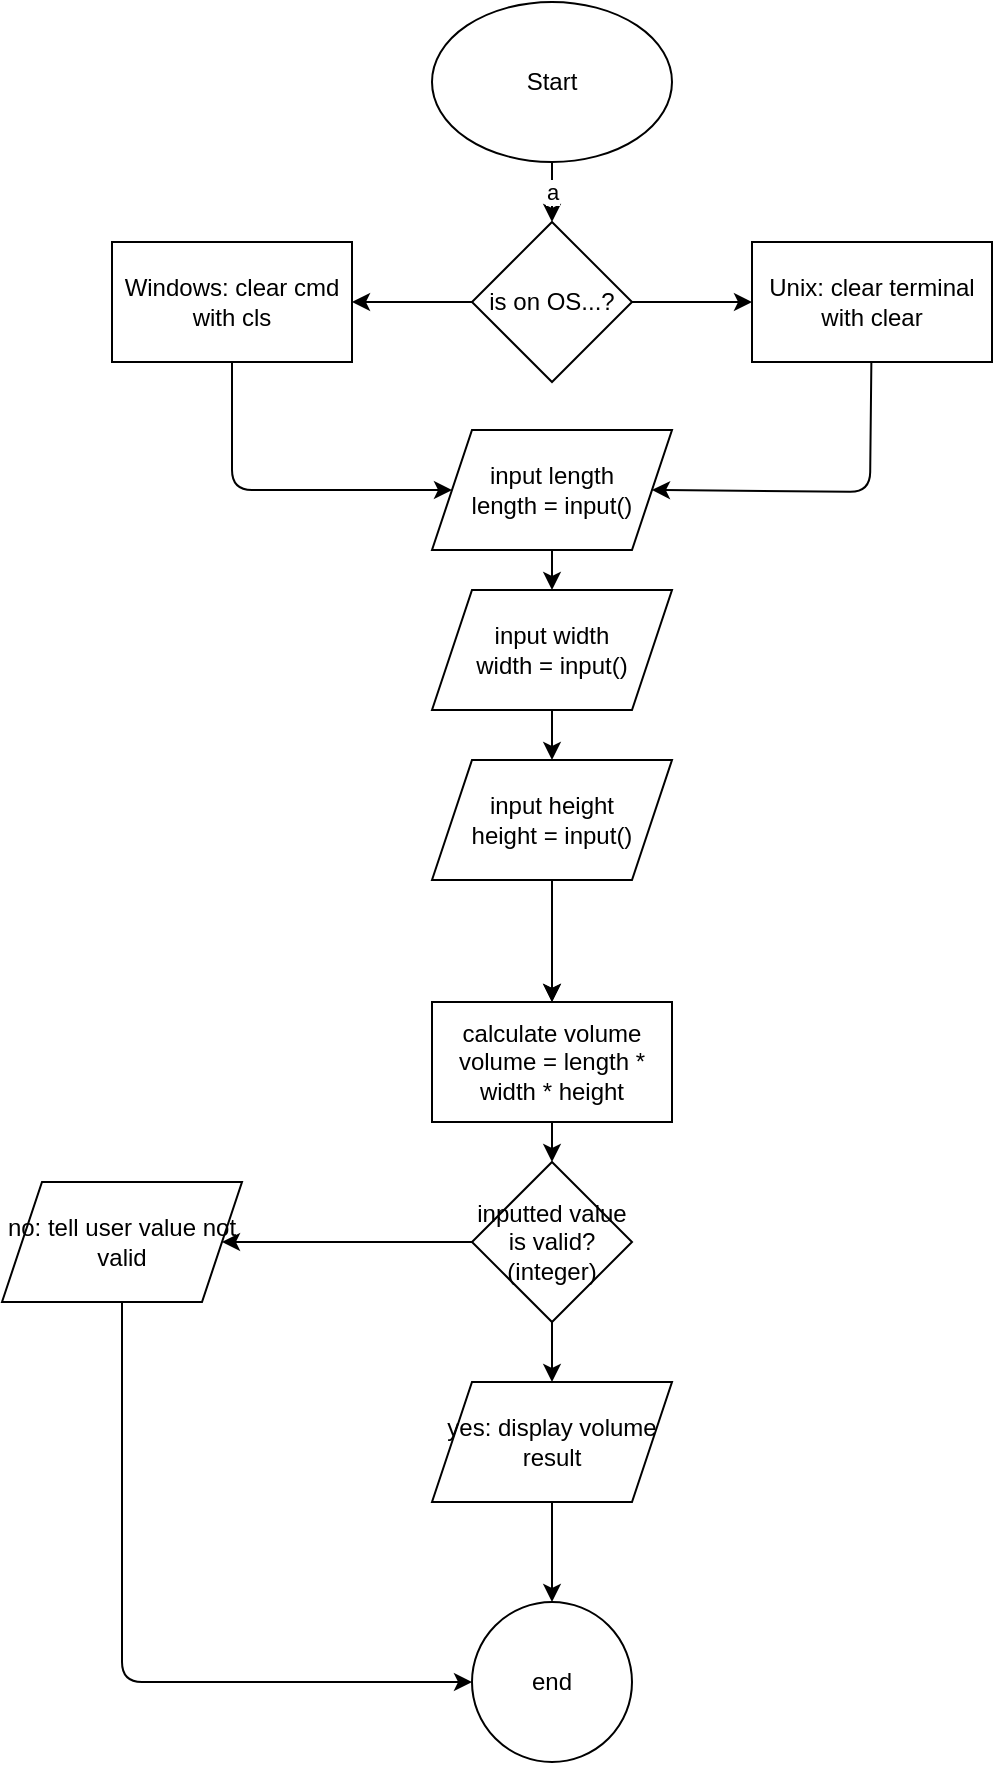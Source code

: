 <mxfile>
    <diagram id="WnEEoXBaNPGxGIWezRP2" name="Page-1">
        <mxGraphModel dx="576" dy="672" grid="1" gridSize="10" guides="1" tooltips="1" connect="1" arrows="1" fold="1" page="1" pageScale="1" pageWidth="827" pageHeight="1169" math="0" shadow="0">
            <root>
                <mxCell id="0"/>
                <mxCell id="1" parent="0"/>
                <mxCell id="29" value="a" style="edgeStyle=none;html=1;entryX=0.5;entryY=0;entryDx=0;entryDy=0;" parent="1" source="2" target="22" edge="1">
                    <mxGeometry relative="1" as="geometry"/>
                </mxCell>
                <mxCell id="2" value="Start" style="ellipse;whiteSpace=wrap;html=1;" parent="1" vertex="1">
                    <mxGeometry x="381" y="145" width="120" height="80" as="geometry"/>
                </mxCell>
                <mxCell id="11" value="" style="edgeStyle=none;html=1;" parent="1" source="3" target="10" edge="1">
                    <mxGeometry relative="1" as="geometry"/>
                </mxCell>
                <mxCell id="3" value="input width&lt;div&gt;width = input()&lt;/div&gt;" style="shape=parallelogram;perimeter=parallelogramPerimeter;whiteSpace=wrap;html=1;fixedSize=1;" parent="1" vertex="1">
                    <mxGeometry x="381" y="439" width="120" height="60" as="geometry"/>
                </mxCell>
                <mxCell id="13" value="" style="edgeStyle=none;html=1;" parent="1" source="10" target="12" edge="1">
                    <mxGeometry relative="1" as="geometry"/>
                </mxCell>
                <mxCell id="14" value="" style="edgeStyle=none;html=1;" parent="1" source="10" target="12" edge="1">
                    <mxGeometry relative="1" as="geometry"/>
                </mxCell>
                <mxCell id="10" value="input height&lt;div&gt;height = input()&lt;/div&gt;" style="shape=parallelogram;perimeter=parallelogramPerimeter;whiteSpace=wrap;html=1;fixedSize=1;" parent="1" vertex="1">
                    <mxGeometry x="381" y="524" width="120" height="60" as="geometry"/>
                </mxCell>
                <mxCell id="31" style="edgeStyle=none;html=1;entryX=0.5;entryY=0;entryDx=0;entryDy=0;" parent="1" source="12" target="30" edge="1">
                    <mxGeometry relative="1" as="geometry"/>
                </mxCell>
                <mxCell id="12" value="calculate volume&lt;div&gt;volume = length * width * height&lt;/div&gt;" style="whiteSpace=wrap;html=1;" parent="1" vertex="1">
                    <mxGeometry x="381" y="645" width="120" height="60" as="geometry"/>
                </mxCell>
                <mxCell id="20" style="edgeStyle=none;html=1;entryX=0.5;entryY=0;entryDx=0;entryDy=0;" parent="1" source="17" target="19" edge="1">
                    <mxGeometry relative="1" as="geometry"/>
                </mxCell>
                <mxCell id="17" value="yes: display volume result" style="shape=parallelogram;perimeter=parallelogramPerimeter;whiteSpace=wrap;html=1;fixedSize=1;" parent="1" vertex="1">
                    <mxGeometry x="381" y="835" width="120" height="60" as="geometry"/>
                </mxCell>
                <mxCell id="19" value="end" style="ellipse;whiteSpace=wrap;html=1;aspect=fixed;" parent="1" vertex="1">
                    <mxGeometry x="401" y="945" width="80" height="80" as="geometry"/>
                </mxCell>
                <mxCell id="24" value="" style="edgeStyle=none;html=1;" parent="1" source="22" target="23" edge="1">
                    <mxGeometry relative="1" as="geometry"/>
                </mxCell>
                <mxCell id="26" value="" style="edgeStyle=none;html=1;" parent="1" source="22" target="25" edge="1">
                    <mxGeometry relative="1" as="geometry"/>
                </mxCell>
                <mxCell id="22" value="is on OS...?" style="rhombus;whiteSpace=wrap;html=1;" parent="1" vertex="1">
                    <mxGeometry x="401" y="255" width="80" height="80" as="geometry"/>
                </mxCell>
                <mxCell id="27" style="edgeStyle=none;html=1;exitX=0.5;exitY=1;exitDx=0;exitDy=0;entryX=0;entryY=0.5;entryDx=0;entryDy=0;" parent="1" source="23" target="40" edge="1">
                    <mxGeometry relative="1" as="geometry">
                        <Array as="points">
                            <mxPoint x="281" y="389"/>
                        </Array>
                    </mxGeometry>
                </mxCell>
                <mxCell id="23" value="Windows: clear cmd with cls" style="whiteSpace=wrap;html=1;" parent="1" vertex="1">
                    <mxGeometry x="221" y="265" width="120" height="60" as="geometry"/>
                </mxCell>
                <mxCell id="41" style="edgeStyle=none;html=1;entryX=1;entryY=0.5;entryDx=0;entryDy=0;" edge="1" parent="1" source="25" target="40">
                    <mxGeometry relative="1" as="geometry">
                        <Array as="points">
                            <mxPoint x="600" y="390"/>
                        </Array>
                    </mxGeometry>
                </mxCell>
                <mxCell id="25" value="Unix: clear terminal with clear" style="whiteSpace=wrap;html=1;" parent="1" vertex="1">
                    <mxGeometry x="541" y="265" width="120" height="60" as="geometry"/>
                </mxCell>
                <mxCell id="32" style="edgeStyle=none;html=1;entryX=0.5;entryY=0;entryDx=0;entryDy=0;" parent="1" source="30" target="17" edge="1">
                    <mxGeometry relative="1" as="geometry"/>
                </mxCell>
                <mxCell id="37" style="edgeStyle=none;html=1;" parent="1" source="30" target="36" edge="1">
                    <mxGeometry relative="1" as="geometry"/>
                </mxCell>
                <mxCell id="30" value="inputted value is valid? (integer)" style="rhombus;whiteSpace=wrap;html=1;" parent="1" vertex="1">
                    <mxGeometry x="401" y="725" width="80" height="80" as="geometry"/>
                </mxCell>
                <mxCell id="39" style="edgeStyle=none;html=1;entryX=0;entryY=0.5;entryDx=0;entryDy=0;" parent="1" source="36" target="19" edge="1">
                    <mxGeometry relative="1" as="geometry">
                        <Array as="points">
                            <mxPoint x="226" y="985"/>
                        </Array>
                    </mxGeometry>
                </mxCell>
                <mxCell id="36" value="no: tell user value not valid" style="shape=parallelogram;perimeter=parallelogramPerimeter;whiteSpace=wrap;html=1;fixedSize=1;" parent="1" vertex="1">
                    <mxGeometry x="166" y="735" width="120" height="60" as="geometry"/>
                </mxCell>
                <mxCell id="42" style="edgeStyle=none;html=1;entryX=0.5;entryY=0;entryDx=0;entryDy=0;" edge="1" parent="1" source="40" target="3">
                    <mxGeometry relative="1" as="geometry"/>
                </mxCell>
                <mxCell id="40" value="input length&lt;div&gt;length = input()&lt;/div&gt;" style="shape=parallelogram;perimeter=parallelogramPerimeter;whiteSpace=wrap;html=1;fixedSize=1;" vertex="1" parent="1">
                    <mxGeometry x="381" y="359" width="120" height="60" as="geometry"/>
                </mxCell>
            </root>
        </mxGraphModel>
    </diagram>
</mxfile>